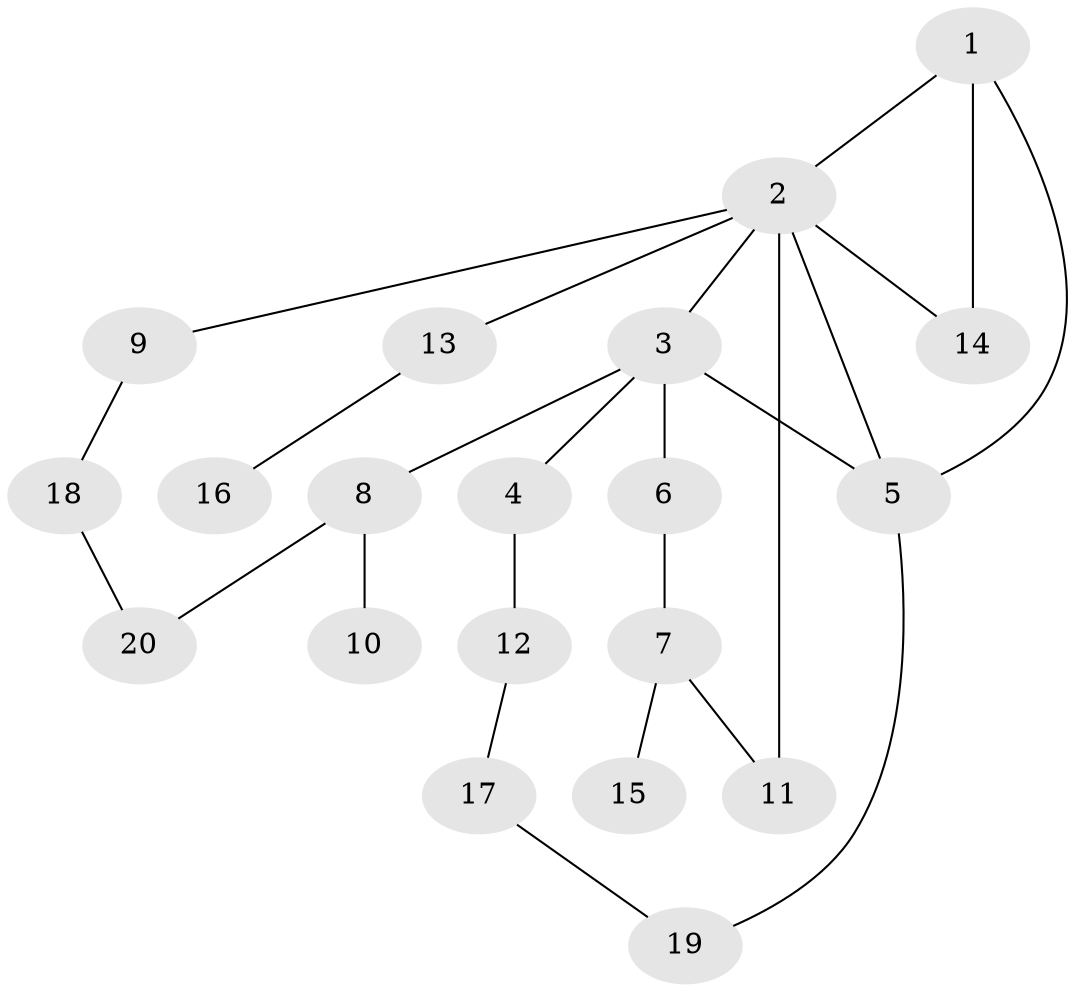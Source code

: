 // Generated by graph-tools (version 1.1) at 2025/46/02/15/25 05:46:28]
// undirected, 20 vertices, 25 edges
graph export_dot {
graph [start="1"]
  node [color=gray90,style=filled];
  1;
  2;
  3;
  4;
  5;
  6;
  7;
  8;
  9;
  10;
  11;
  12;
  13;
  14;
  15;
  16;
  17;
  18;
  19;
  20;
  1 -- 2;
  1 -- 5;
  1 -- 14;
  2 -- 3;
  2 -- 9;
  2 -- 11;
  2 -- 13;
  2 -- 14;
  2 -- 5;
  3 -- 4;
  3 -- 6;
  3 -- 8;
  3 -- 5;
  4 -- 12;
  5 -- 19;
  6 -- 7;
  7 -- 15;
  7 -- 11;
  8 -- 10;
  8 -- 20;
  9 -- 18;
  12 -- 17;
  13 -- 16;
  17 -- 19;
  18 -- 20;
}
